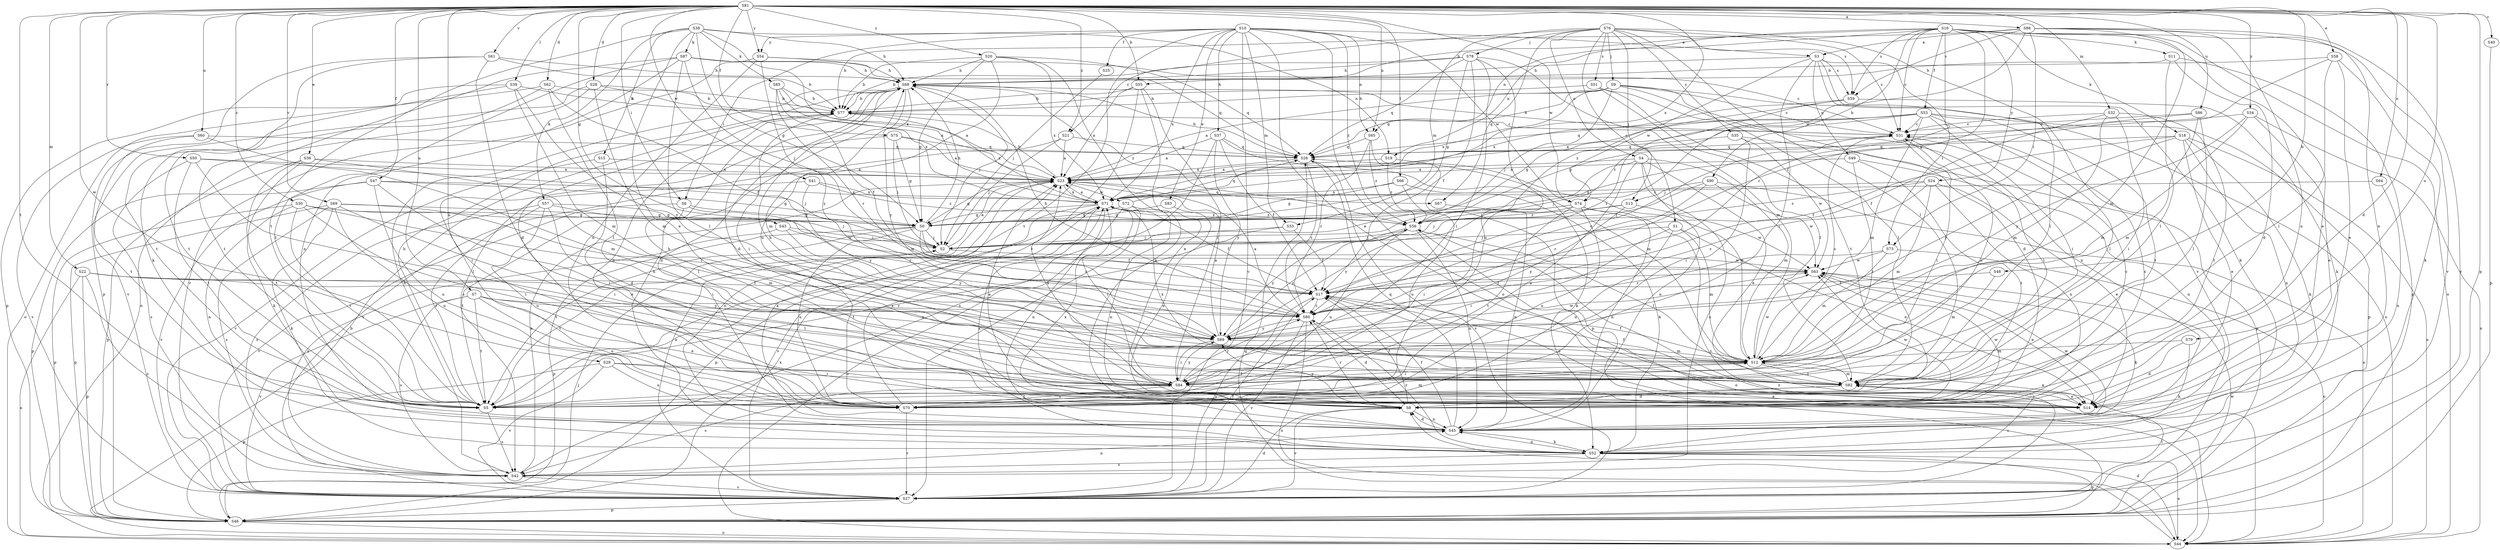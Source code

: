 strict digraph  {
S81;
S76;
S10;
S16;
S38;
S88;
S3;
S23;
S48;
S55;
S90;
S77;
S40;
S30;
S1;
S31;
S62;
S28;
S8;
S36;
S58;
S83;
S14;
S47;
S75;
S25;
S53;
S17;
S43;
S0;
S37;
S15;
S68;
S6;
S73;
S84;
S78;
S9;
S13;
S2;
S11;
S18;
S87;
S85;
S57;
S52;
S39;
S66;
S82;
S22;
S32;
S33;
S12;
S65;
S19;
S49;
S45;
S64;
S79;
S4;
S44;
S46;
S67;
S26;
S50;
S80;
S51;
S59;
S42;
S5;
S86;
S60;
S7;
S70;
S61;
S69;
S27;
S29;
S41;
S74;
S72;
S63;
S71;
S34;
S54;
S24;
S89;
S20;
S21;
S35;
S56;
S81 -> S88  [label=a];
S81 -> S48  [label=b];
S81 -> S55  [label=b];
S81 -> S40  [label=c];
S81 -> S30  [label=c];
S81 -> S62  [label=d];
S81 -> S28  [label=d];
S81 -> S8  [label=d];
S81 -> S36  [label=e];
S81 -> S58  [label=e];
S81 -> S47  [label=f];
S81 -> S75  [label=f];
S81 -> S43  [label=g];
S81 -> S6  [label=i];
S81 -> S39  [label=l];
S81 -> S66  [label=l];
S81 -> S22  [label=m];
S81 -> S32  [label=m];
S81 -> S65  [label=n];
S81 -> S64  [label=o];
S81 -> S79  [label=o];
S81 -> S46  [label=p];
S81 -> S50  [label=r];
S81 -> S5  [label=t];
S81 -> S86  [label=u];
S81 -> S60  [label=u];
S81 -> S7  [label=u];
S81 -> S70  [label=u];
S81 -> S61  [label=v];
S81 -> S69  [label=v];
S81 -> S29  [label=w];
S81 -> S41  [label=w];
S81 -> S74  [label=w];
S81 -> S71  [label=x];
S81 -> S34  [label=y];
S81 -> S54  [label=y];
S81 -> S20  [label=z];
S81 -> S21  [label=z];
S76 -> S1  [label=c];
S76 -> S31  [label=c];
S76 -> S78  [label=j];
S76 -> S9  [label=j];
S76 -> S13  [label=j];
S76 -> S82  [label=l];
S76 -> S33  [label=m];
S76 -> S4  [label=o];
S76 -> S67  [label=q];
S76 -> S51  [label=s];
S76 -> S59  [label=s];
S76 -> S27  [label=v];
S76 -> S21  [label=z];
S76 -> S35  [label=z];
S10 -> S3  [label=a];
S10 -> S83  [label=e];
S10 -> S14  [label=e];
S10 -> S25  [label=f];
S10 -> S37  [label=h];
S10 -> S6  [label=i];
S10 -> S33  [label=m];
S10 -> S65  [label=n];
S10 -> S44  [label=o];
S10 -> S5  [label=t];
S10 -> S27  [label=v];
S10 -> S74  [label=w];
S10 -> S71  [label=x];
S10 -> S54  [label=y];
S10 -> S56  [label=z];
S16 -> S55  [label=b];
S16 -> S90  [label=b];
S16 -> S31  [label=c];
S16 -> S14  [label=e];
S16 -> S53  [label=f];
S16 -> S17  [label=f];
S16 -> S11  [label=k];
S16 -> S18  [label=k];
S16 -> S65  [label=n];
S16 -> S19  [label=n];
S16 -> S44  [label=o];
S16 -> S80  [label=r];
S16 -> S59  [label=s];
S16 -> S27  [label=v];
S16 -> S24  [label=y];
S38 -> S14  [label=e];
S38 -> S0  [label=g];
S38 -> S15  [label=h];
S38 -> S68  [label=h];
S38 -> S87  [label=k];
S38 -> S85  [label=k];
S38 -> S57  [label=k];
S38 -> S19  [label=n];
S38 -> S5  [label=t];
S38 -> S71  [label=x];
S88 -> S3  [label=a];
S88 -> S77  [label=b];
S88 -> S14  [label=e];
S88 -> S73  [label=i];
S88 -> S12  [label=m];
S88 -> S59  [label=s];
S88 -> S70  [label=u];
S88 -> S27  [label=v];
S88 -> S74  [label=w];
S3 -> S68  [label=h];
S3 -> S73  [label=i];
S3 -> S84  [label=i];
S3 -> S52  [label=k];
S3 -> S82  [label=l];
S3 -> S49  [label=n];
S3 -> S59  [label=s];
S3 -> S74  [label=w];
S23 -> S77  [label=b];
S23 -> S0  [label=g];
S23 -> S45  [label=n];
S23 -> S67  [label=q];
S23 -> S72  [label=w];
S23 -> S71  [label=x];
S48 -> S17  [label=f];
S48 -> S12  [label=m];
S55 -> S23  [label=a];
S55 -> S77  [label=b];
S55 -> S14  [label=e];
S55 -> S84  [label=i];
S55 -> S5  [label=t];
S90 -> S13  [label=j];
S90 -> S2  [label=j];
S90 -> S44  [label=o];
S90 -> S80  [label=r];
S90 -> S63  [label=w];
S77 -> S31  [label=c];
S77 -> S84  [label=i];
S77 -> S42  [label=s];
S77 -> S70  [label=u];
S77 -> S71  [label=x];
S40 -> S46  [label=p];
S30 -> S0  [label=g];
S30 -> S84  [label=i];
S30 -> S12  [label=m];
S30 -> S45  [label=n];
S30 -> S46  [label=p];
S30 -> S5  [label=t];
S30 -> S63  [label=w];
S1 -> S14  [label=e];
S1 -> S84  [label=i];
S1 -> S2  [label=j];
S1 -> S12  [label=m];
S1 -> S70  [label=u];
S31 -> S68  [label=h];
S31 -> S84  [label=i];
S31 -> S82  [label=l];
S31 -> S26  [label=q];
S62 -> S77  [label=b];
S62 -> S17  [label=f];
S62 -> S82  [label=l];
S62 -> S44  [label=o];
S62 -> S5  [label=t];
S28 -> S23  [label=a];
S28 -> S77  [label=b];
S28 -> S12  [label=m];
S28 -> S5  [label=t];
S28 -> S27  [label=v];
S8 -> S23  [label=a];
S8 -> S31  [label=c];
S8 -> S17  [label=f];
S8 -> S68  [label=h];
S8 -> S45  [label=n];
S8 -> S80  [label=r];
S8 -> S27  [label=v];
S8 -> S63  [label=w];
S8 -> S89  [label=y];
S36 -> S23  [label=a];
S36 -> S52  [label=k];
S36 -> S82  [label=l];
S36 -> S46  [label=p];
S36 -> S5  [label=t];
S58 -> S14  [label=e];
S58 -> S0  [label=g];
S58 -> S68  [label=h];
S58 -> S52  [label=k];
S58 -> S82  [label=l];
S83 -> S14  [label=e];
S83 -> S0  [label=g];
S47 -> S0  [label=g];
S47 -> S84  [label=i];
S47 -> S46  [label=p];
S47 -> S70  [label=u];
S47 -> S27  [label=v];
S47 -> S71  [label=x];
S75 -> S23  [label=a];
S75 -> S0  [label=g];
S75 -> S84  [label=i];
S75 -> S2  [label=j];
S75 -> S26  [label=q];
S25 -> S2  [label=j];
S53 -> S23  [label=a];
S53 -> S31  [label=c];
S53 -> S0  [label=g];
S53 -> S84  [label=i];
S53 -> S82  [label=l];
S53 -> S12  [label=m];
S53 -> S46  [label=p];
S53 -> S26  [label=q];
S53 -> S5  [label=t];
S53 -> S56  [label=z];
S17 -> S14  [label=e];
S17 -> S80  [label=r];
S17 -> S27  [label=v];
S43 -> S2  [label=j];
S43 -> S42  [label=s];
S43 -> S63  [label=w];
S43 -> S89  [label=y];
S0 -> S17  [label=f];
S0 -> S68  [label=h];
S0 -> S2  [label=j];
S0 -> S46  [label=p];
S0 -> S80  [label=r];
S0 -> S5  [label=t];
S0 -> S70  [label=u];
S37 -> S23  [label=a];
S37 -> S17  [label=f];
S37 -> S12  [label=m];
S37 -> S26  [label=q];
S37 -> S42  [label=s];
S37 -> S89  [label=y];
S15 -> S23  [label=a];
S15 -> S8  [label=d];
S15 -> S27  [label=v];
S68 -> S77  [label=b];
S68 -> S8  [label=d];
S68 -> S2  [label=j];
S68 -> S12  [label=m];
S68 -> S89  [label=y];
S68 -> S56  [label=z];
S6 -> S0  [label=g];
S6 -> S80  [label=r];
S6 -> S5  [label=t];
S6 -> S27  [label=v];
S73 -> S12  [label=m];
S73 -> S44  [label=o];
S73 -> S80  [label=r];
S73 -> S63  [label=w];
S84 -> S23  [label=a];
S84 -> S31  [label=c];
S84 -> S14  [label=e];
S84 -> S68  [label=h];
S84 -> S80  [label=r];
S84 -> S42  [label=s];
S84 -> S70  [label=u];
S84 -> S89  [label=y];
S78 -> S77  [label=b];
S78 -> S17  [label=f];
S78 -> S0  [label=g];
S78 -> S68  [label=h];
S78 -> S84  [label=i];
S78 -> S12  [label=m];
S78 -> S26  [label=q];
S78 -> S70  [label=u];
S9 -> S23  [label=a];
S9 -> S77  [label=b];
S9 -> S31  [label=c];
S9 -> S8  [label=d];
S9 -> S2  [label=j];
S9 -> S82  [label=l];
S9 -> S44  [label=o];
S9 -> S26  [label=q];
S9 -> S71  [label=x];
S13 -> S2  [label=j];
S13 -> S63  [label=w];
S13 -> S89  [label=y];
S13 -> S56  [label=z];
S2 -> S23  [label=a];
S2 -> S5  [label=t];
S2 -> S63  [label=w];
S11 -> S8  [label=d];
S11 -> S68  [label=h];
S11 -> S82  [label=l];
S11 -> S46  [label=p];
S18 -> S14  [label=e];
S18 -> S17  [label=f];
S18 -> S52  [label=k];
S18 -> S45  [label=n];
S18 -> S44  [label=o];
S18 -> S26  [label=q];
S18 -> S89  [label=y];
S87 -> S68  [label=h];
S87 -> S2  [label=j];
S87 -> S82  [label=l];
S87 -> S45  [label=n];
S87 -> S44  [label=o];
S87 -> S26  [label=q];
S87 -> S5  [label=t];
S85 -> S23  [label=a];
S85 -> S77  [label=b];
S85 -> S17  [label=f];
S85 -> S80  [label=r];
S85 -> S71  [label=x];
S57 -> S0  [label=g];
S57 -> S84  [label=i];
S57 -> S2  [label=j];
S57 -> S42  [label=s];
S57 -> S5  [label=t];
S57 -> S70  [label=u];
S52 -> S68  [label=h];
S52 -> S45  [label=n];
S52 -> S44  [label=o];
S52 -> S46  [label=p];
S52 -> S80  [label=r];
S52 -> S42  [label=s];
S52 -> S71  [label=x];
S39 -> S77  [label=b];
S39 -> S12  [label=m];
S39 -> S46  [label=p];
S39 -> S5  [label=t];
S39 -> S89  [label=y];
S66 -> S0  [label=g];
S66 -> S52  [label=k];
S66 -> S70  [label=u];
S66 -> S71  [label=x];
S82 -> S8  [label=d];
S82 -> S14  [label=e];
S82 -> S17  [label=f];
S82 -> S12  [label=m];
S82 -> S42  [label=s];
S82 -> S5  [label=t];
S82 -> S71  [label=x];
S22 -> S17  [label=f];
S22 -> S82  [label=l];
S22 -> S44  [label=o];
S22 -> S46  [label=p];
S22 -> S42  [label=s];
S22 -> S89  [label=y];
S32 -> S31  [label=c];
S32 -> S17  [label=f];
S32 -> S84  [label=i];
S32 -> S12  [label=m];
S32 -> S5  [label=t];
S33 -> S17  [label=f];
S33 -> S2  [label=j];
S33 -> S5  [label=t];
S12 -> S31  [label=c];
S12 -> S14  [label=e];
S12 -> S17  [label=f];
S12 -> S84  [label=i];
S12 -> S82  [label=l];
S12 -> S26  [label=q];
S12 -> S63  [label=w];
S65 -> S46  [label=p];
S65 -> S26  [label=q];
S65 -> S80  [label=r];
S65 -> S56  [label=z];
S19 -> S23  [label=a];
S19 -> S52  [label=k];
S19 -> S56  [label=z];
S49 -> S23  [label=a];
S49 -> S84  [label=i];
S49 -> S45  [label=n];
S49 -> S5  [label=t];
S45 -> S23  [label=a];
S45 -> S8  [label=d];
S45 -> S17  [label=f];
S45 -> S68  [label=h];
S45 -> S52  [label=k];
S45 -> S26  [label=q];
S45 -> S63  [label=w];
S45 -> S71  [label=x];
S64 -> S45  [label=n];
S64 -> S71  [label=x];
S79 -> S8  [label=d];
S79 -> S52  [label=k];
S79 -> S12  [label=m];
S4 -> S23  [label=a];
S4 -> S14  [label=e];
S4 -> S2  [label=j];
S4 -> S12  [label=m];
S4 -> S45  [label=n];
S4 -> S42  [label=s];
S4 -> S70  [label=u];
S44 -> S77  [label=b];
S44 -> S8  [label=d];
S44 -> S26  [label=q];
S44 -> S56  [label=z];
S46 -> S2  [label=j];
S46 -> S44  [label=o];
S46 -> S63  [label=w];
S46 -> S71  [label=x];
S67 -> S45  [label=n];
S26 -> S23  [label=a];
S26 -> S68  [label=h];
S26 -> S80  [label=r];
S26 -> S27  [label=v];
S50 -> S23  [label=a];
S50 -> S2  [label=j];
S50 -> S82  [label=l];
S50 -> S42  [label=s];
S50 -> S5  [label=t];
S80 -> S23  [label=a];
S80 -> S31  [label=c];
S80 -> S8  [label=d];
S80 -> S68  [label=h];
S80 -> S44  [label=o];
S80 -> S27  [label=v];
S80 -> S89  [label=y];
S51 -> S77  [label=b];
S51 -> S82  [label=l];
S51 -> S45  [label=n];
S51 -> S5  [label=t];
S59 -> S52  [label=k];
S59 -> S80  [label=r];
S59 -> S71  [label=x];
S59 -> S56  [label=z];
S42 -> S23  [label=a];
S42 -> S68  [label=h];
S42 -> S45  [label=n];
S42 -> S27  [label=v];
S5 -> S68  [label=h];
S5 -> S12  [label=m];
S5 -> S42  [label=s];
S86 -> S31  [label=c];
S86 -> S0  [label=g];
S86 -> S82  [label=l];
S86 -> S12  [label=m];
S60 -> S12  [label=m];
S60 -> S26  [label=q];
S60 -> S5  [label=t];
S60 -> S27  [label=v];
S7 -> S14  [label=e];
S7 -> S80  [label=r];
S7 -> S42  [label=s];
S7 -> S5  [label=t];
S7 -> S70  [label=u];
S7 -> S27  [label=v];
S7 -> S89  [label=y];
S70 -> S31  [label=c];
S70 -> S27  [label=v];
S70 -> S63  [label=w];
S70 -> S71  [label=x];
S61 -> S77  [label=b];
S61 -> S8  [label=d];
S61 -> S68  [label=h];
S61 -> S52  [label=k];
S61 -> S46  [label=p];
S69 -> S0  [label=g];
S69 -> S84  [label=i];
S69 -> S52  [label=k];
S69 -> S46  [label=p];
S69 -> S80  [label=r];
S69 -> S42  [label=s];
S69 -> S70  [label=u];
S27 -> S23  [label=a];
S27 -> S8  [label=d];
S27 -> S17  [label=f];
S27 -> S82  [label=l];
S27 -> S46  [label=p];
S29 -> S84  [label=i];
S29 -> S82  [label=l];
S29 -> S46  [label=p];
S29 -> S70  [label=u];
S29 -> S27  [label=v];
S41 -> S14  [label=e];
S41 -> S71  [label=x];
S41 -> S89  [label=y];
S41 -> S56  [label=z];
S74 -> S84  [label=i];
S74 -> S45  [label=n];
S74 -> S5  [label=t];
S74 -> S70  [label=u];
S74 -> S27  [label=v];
S74 -> S89  [label=y];
S74 -> S56  [label=z];
S72 -> S0  [label=g];
S72 -> S45  [label=n];
S72 -> S44  [label=o];
S72 -> S26  [label=q];
S72 -> S27  [label=v];
S63 -> S14  [label=e];
S63 -> S17  [label=f];
S63 -> S52  [label=k];
S71 -> S23  [label=a];
S71 -> S17  [label=f];
S71 -> S0  [label=g];
S71 -> S84  [label=i];
S71 -> S45  [label=n];
S71 -> S46  [label=p];
S71 -> S27  [label=v];
S71 -> S56  [label=z];
S34 -> S31  [label=c];
S34 -> S14  [label=e];
S34 -> S12  [label=m];
S34 -> S44  [label=o];
S34 -> S89  [label=y];
S54 -> S31  [label=c];
S54 -> S68  [label=h];
S54 -> S70  [label=u];
S54 -> S27  [label=v];
S54 -> S89  [label=y];
S24 -> S14  [label=e];
S24 -> S12  [label=m];
S24 -> S80  [label=r];
S24 -> S70  [label=u];
S24 -> S71  [label=x];
S24 -> S56  [label=z];
S89 -> S23  [label=a];
S89 -> S84  [label=i];
S89 -> S12  [label=m];
S89 -> S63  [label=w];
S89 -> S56  [label=z];
S20 -> S77  [label=b];
S20 -> S0  [label=g];
S20 -> S68  [label=h];
S20 -> S52  [label=k];
S20 -> S26  [label=q];
S20 -> S70  [label=u];
S20 -> S71  [label=x];
S21 -> S23  [label=a];
S21 -> S2  [label=j];
S21 -> S26  [label=q];
S21 -> S27  [label=v];
S35 -> S84  [label=i];
S35 -> S46  [label=p];
S35 -> S26  [label=q];
S35 -> S63  [label=w];
S56 -> S2  [label=j];
S56 -> S82  [label=l];
S56 -> S45  [label=n];
S56 -> S44  [label=o];
S56 -> S70  [label=u];
S56 -> S71  [label=x];
S56 -> S89  [label=y];
}
